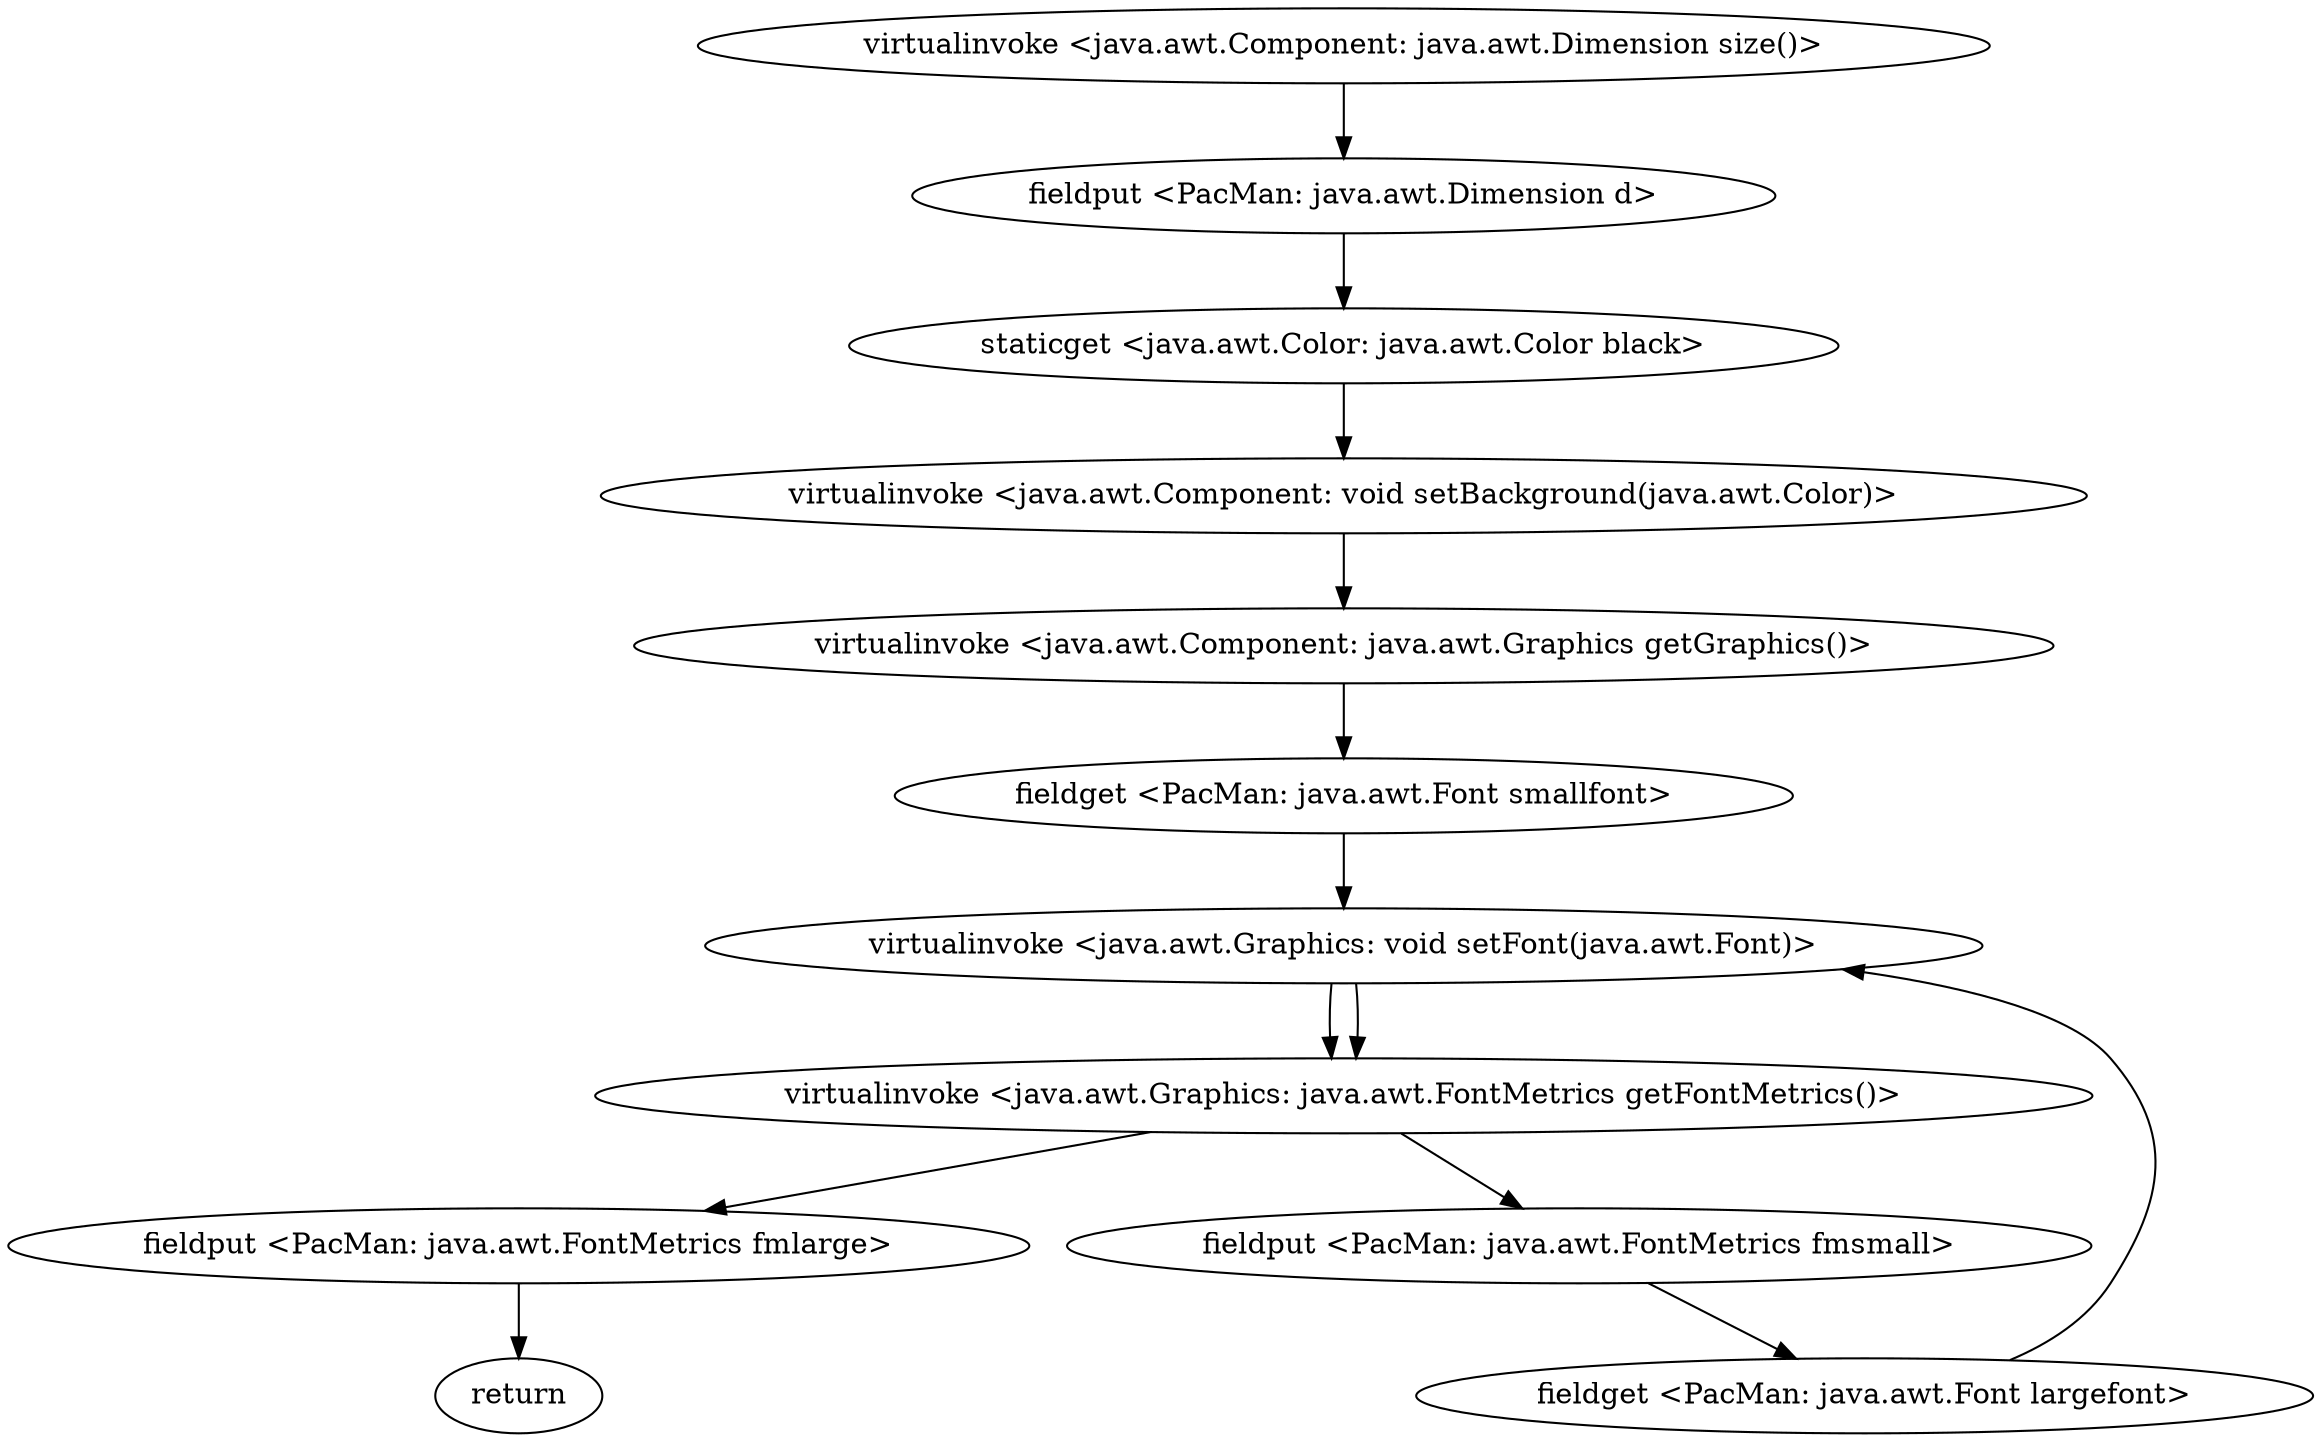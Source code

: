 digraph "" {
"virtualinvoke <java.awt.Component: java.awt.Dimension size()>";
 "virtualinvoke <java.awt.Component: java.awt.Dimension size()>"->"fieldput <PacMan: java.awt.Dimension d>";
 "fieldput <PacMan: java.awt.Dimension d>"->"staticget <java.awt.Color: java.awt.Color black>";
 "staticget <java.awt.Color: java.awt.Color black>"->"virtualinvoke <java.awt.Component: void setBackground(java.awt.Color)>";
 "virtualinvoke <java.awt.Component: void setBackground(java.awt.Color)>"->"virtualinvoke <java.awt.Component: java.awt.Graphics getGraphics()>";
 "virtualinvoke <java.awt.Component: java.awt.Graphics getGraphics()>"->"fieldget <PacMan: java.awt.Font smallfont>";
 "fieldget <PacMan: java.awt.Font smallfont>"->"virtualinvoke <java.awt.Graphics: void setFont(java.awt.Font)>";
 "virtualinvoke <java.awt.Graphics: void setFont(java.awt.Font)>"->"virtualinvoke <java.awt.Graphics: java.awt.FontMetrics getFontMetrics()>";
 "virtualinvoke <java.awt.Graphics: java.awt.FontMetrics getFontMetrics()>"->"fieldput <PacMan: java.awt.FontMetrics fmsmall>";
 "fieldput <PacMan: java.awt.FontMetrics fmsmall>"->"fieldget <PacMan: java.awt.Font largefont>";
 "fieldget <PacMan: java.awt.Font largefont>"->"virtualinvoke <java.awt.Graphics: void setFont(java.awt.Font)>";
 "virtualinvoke <java.awt.Graphics: void setFont(java.awt.Font)>"->"virtualinvoke <java.awt.Graphics: java.awt.FontMetrics getFontMetrics()>";
 "virtualinvoke <java.awt.Graphics: java.awt.FontMetrics getFontMetrics()>"->"fieldput <PacMan: java.awt.FontMetrics fmlarge>";
 "fieldput <PacMan: java.awt.FontMetrics fmlarge>"->"return";
}
